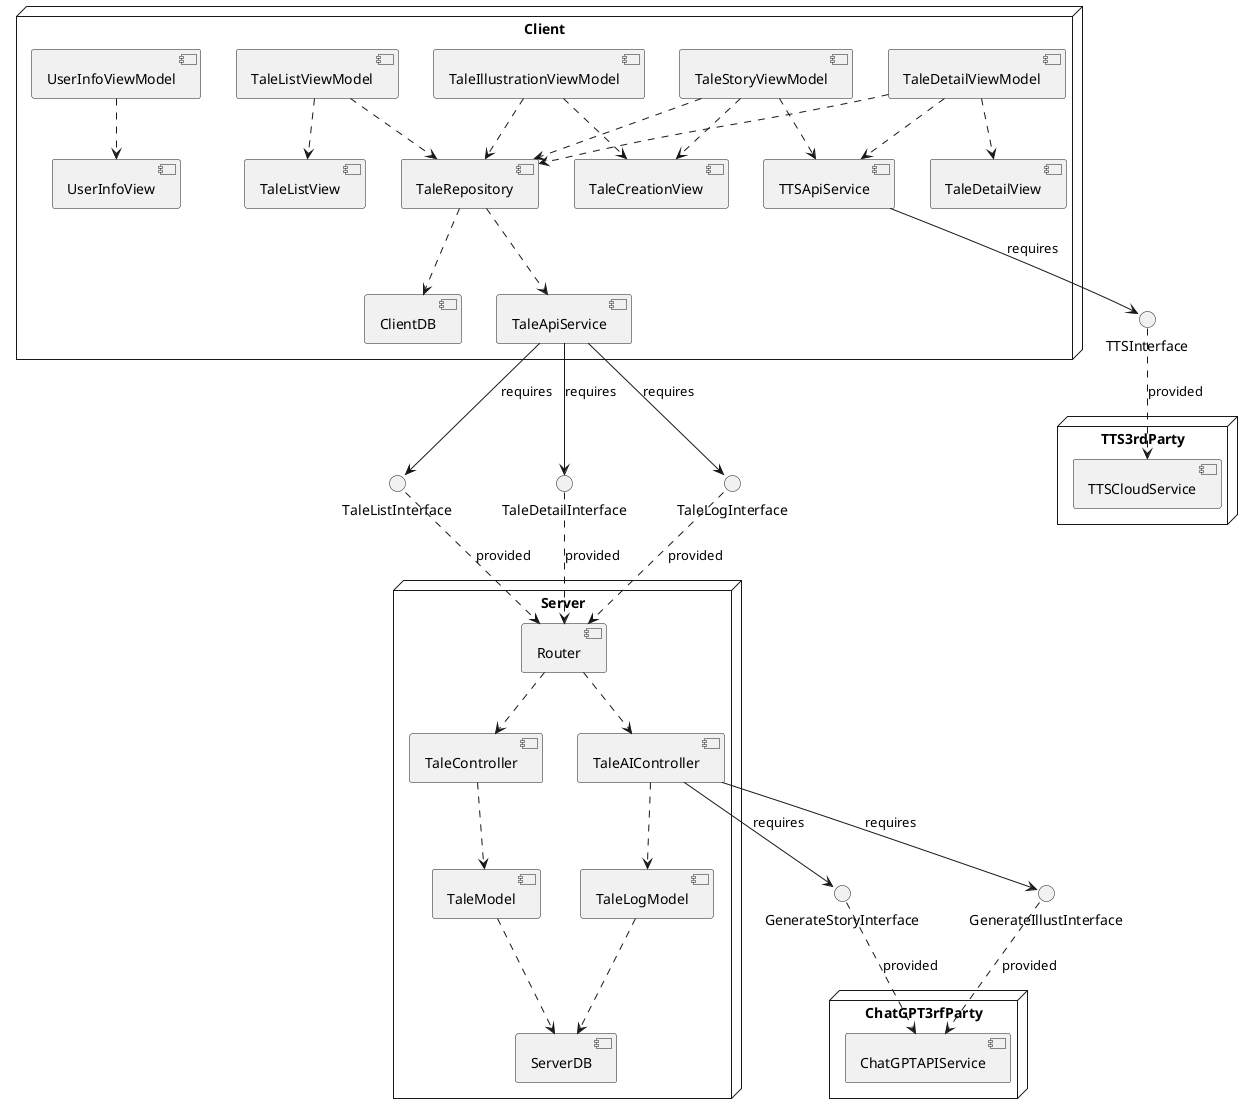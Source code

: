 @startuml lv2_component

node Client{

    component TaleRepository
    component TaleApiService
    component TTSApiService

    component TaleListViewModel
    component TaleDetailViewModel
    component UserInfoViewModel
    component TaleStoryViewModel
    component TaleIllustrationViewModel

    component TaleListView
    component TaleDetailView
    component UserInfoView
    component TaleCreationView

    component ClientDB
}



node Server {
    component Router
    component TaleController
    component TaleAIController
    component TaleModel
    component TaleLogModel
    component ServerDB
}

node TTS3rdParty {
    component TTSCloudService
}

node ChatGPT3rfParty {
    component ChatGPTAPIService
}

interface TaleListInterface
interface TaleDetailInterface
interface TaleLogInterface
interface TTSInterface

interface GenerateStoryInterface
interface GenerateIllustInterface


Router ..> TaleController
TaleController ..> TaleModel
TaleModel ..> ServerDB

Router ..> TaleAIController
TaleAIController ..> TaleLogModel
TaleLogModel ..> ServerDB

TaleAIController --> GenerateStoryInterface : requires
TaleAIController --> GenerateIllustInterface : requires
GenerateStoryInterface ..> ChatGPTAPIService : provided
GenerateIllustInterface ..> ChatGPTAPIService : provided

TaleRepository ..> ClientDB
TaleRepository ..> TaleApiService
TaleDetailViewModel ..> TTSApiService

TaleListViewModel ..> TaleRepository
TaleDetailViewModel ..> TaleRepository

TaleListViewModel ..> TaleListView
TaleDetailViewModel ..> TaleDetailView

TaleStoryViewModel ..> TaleRepository
TaleStoryViewModel ..> TaleCreationView
TaleStoryViewModel ..> TTSApiService

TaleIllustrationViewModel ..> TaleRepository
TaleIllustrationViewModel ..> TaleCreationView

UserInfoViewModel ..> UserInfoView

TTSInterface ..> TTSCloudService : provided
TTSApiService --> TTSInterface : requires

TaleListInterface ..> Router : provided
TaleDetailInterface ..> Router : provided
TaleLogInterface ..> Router : provided
TaleApiService --> TaleListInterface : requires
TaleApiService --> TaleDetailInterface : requires
TaleApiService --> TaleLogInterface : requires


@enduml


